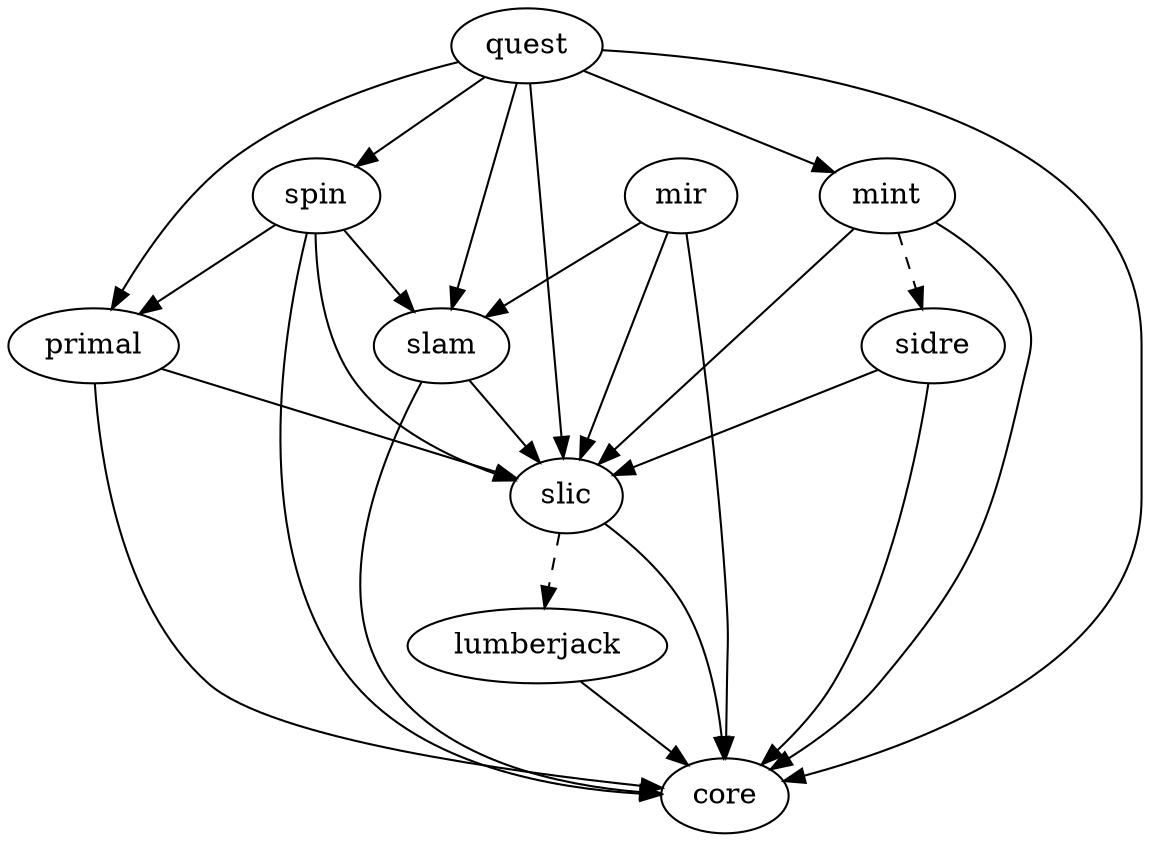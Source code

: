 digraph dependencies {
  quest -> {slam primal mint spin};
  {quest slam primal mint spin} -> {slic core};
  mint -> sidre [style="dashed"];
  mir -> {slic core slam};
  spin -> {slam primal};
  sidre -> {slic core};
  slic -> core;
  slic -> lumberjack [style="dashed"];
  lumberjack -> core;
}
